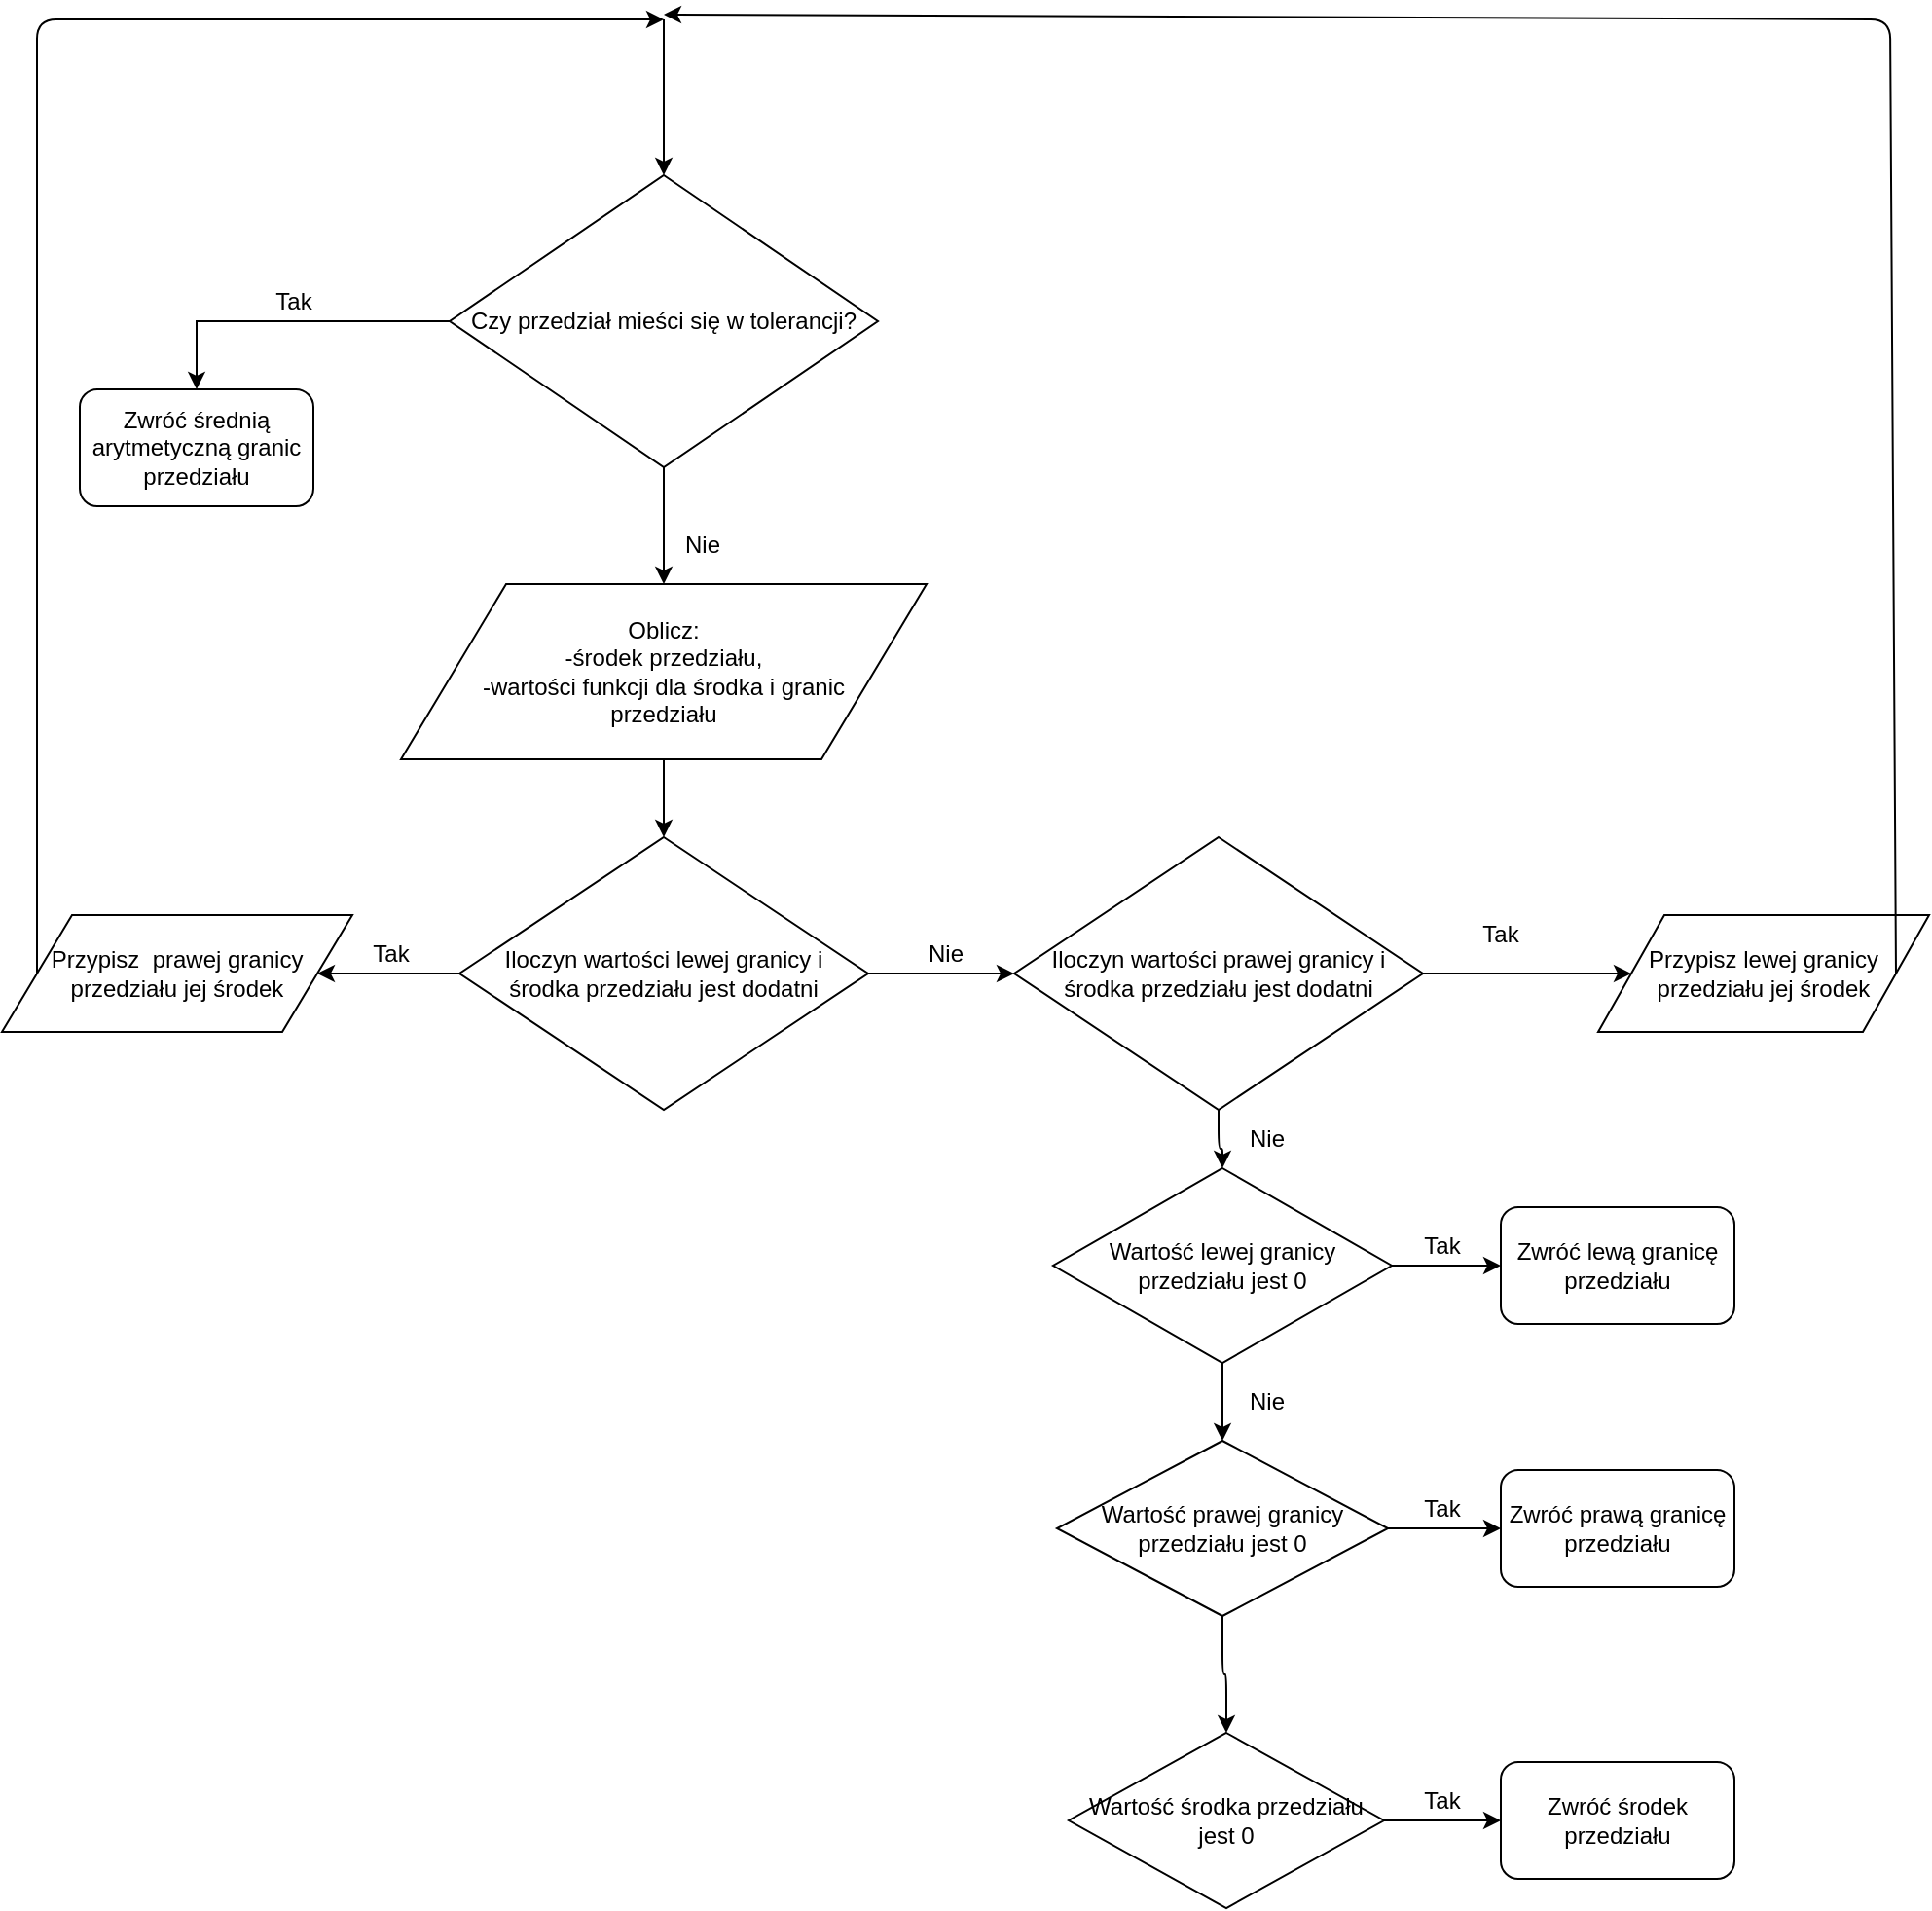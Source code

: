 <mxfile version="12.1.0" type="device" pages="1"><diagram id="Ao77W_5g9ASH5Vt94X3N" name="Page-1"><mxGraphModel dx="981" dy="1661" grid="1" gridSize="10" guides="1" tooltips="1" connect="1" arrows="1" fold="1" page="1" pageScale="1" pageWidth="827" pageHeight="1169" math="0" shadow="0"><root><mxCell id="0"/><mxCell id="1" parent="0"/><mxCell id="HK6PVEIBx9GgS1SCXsR_-8" value="" style="edgeStyle=orthogonalEdgeStyle;rounded=0;orthogonalLoop=1;jettySize=auto;html=1;" edge="1" parent="1" source="HK6PVEIBx9GgS1SCXsR_-1" target="HK6PVEIBx9GgS1SCXsR_-11"><mxGeometry relative="1" as="geometry"><mxPoint x="379.69" y="249.862" as="targetPoint"/></mxGeometry></mxCell><mxCell id="HK6PVEIBx9GgS1SCXsR_-1" value="Czy przedział mieści się w tolerancji?&lt;br&gt;" style="rhombus;whiteSpace=wrap;html=1;" vertex="1" parent="1"><mxGeometry x="270" y="10" width="220" height="150" as="geometry"/></mxCell><object label="" id="HK6PVEIBx9GgS1SCXsR_-4"><mxCell style="edgeStyle=orthogonalEdgeStyle;rounded=0;orthogonalLoop=1;jettySize=auto;html=1;exitX=0;exitY=0.5;exitDx=0;exitDy=0;entryX=0.5;entryY=0;entryDx=0;entryDy=0;" edge="1" parent="1" source="HK6PVEIBx9GgS1SCXsR_-1" target="HK6PVEIBx9GgS1SCXsR_-6"><mxGeometry relative="1" as="geometry"><mxPoint x="140" y="160" as="targetPoint"/><mxPoint x="270" y="85" as="sourcePoint"/><Array as="points"><mxPoint x="140" y="85"/></Array></mxGeometry></mxCell></object><mxCell id="HK6PVEIBx9GgS1SCXsR_-5" value="Tak" style="text;html=1;strokeColor=none;fillColor=none;align=center;verticalAlign=middle;whiteSpace=wrap;rounded=0;" vertex="1" parent="1"><mxGeometry x="170" y="65" width="40" height="20" as="geometry"/></mxCell><mxCell id="HK6PVEIBx9GgS1SCXsR_-6" value="Zwróć średnią arytmetyczną granic przedziału" style="rounded=1;whiteSpace=wrap;html=1;" vertex="1" parent="1"><mxGeometry x="80" y="120" width="120" height="60" as="geometry"/></mxCell><mxCell id="HK6PVEIBx9GgS1SCXsR_-9" value="Nie&lt;br&gt;" style="text;html=1;strokeColor=none;fillColor=none;align=center;verticalAlign=middle;whiteSpace=wrap;rounded=0;" vertex="1" parent="1"><mxGeometry x="380" y="190" width="40" height="20" as="geometry"/></mxCell><mxCell id="HK6PVEIBx9GgS1SCXsR_-14" value="" style="edgeStyle=orthogonalEdgeStyle;rounded=0;orthogonalLoop=1;jettySize=auto;html=1;" edge="1" parent="1" source="HK6PVEIBx9GgS1SCXsR_-11" target="HK6PVEIBx9GgS1SCXsR_-13"><mxGeometry relative="1" as="geometry"/></mxCell><mxCell id="HK6PVEIBx9GgS1SCXsR_-11" value="Oblicz:&lt;br&gt;-środek przedziału,&lt;br&gt;-wartości funkcji dla środka i granic &lt;br&gt;przedziału" style="shape=parallelogram;perimeter=parallelogramPerimeter;whiteSpace=wrap;html=1;" vertex="1" parent="1"><mxGeometry x="245" y="220" width="270" height="90" as="geometry"/></mxCell><mxCell id="HK6PVEIBx9GgS1SCXsR_-16" value="" style="edgeStyle=orthogonalEdgeStyle;rounded=0;orthogonalLoop=1;jettySize=auto;html=1;entryX=1;entryY=0.5;entryDx=0;entryDy=0;" edge="1" parent="1" source="HK6PVEIBx9GgS1SCXsR_-13" target="HK6PVEIBx9GgS1SCXsR_-24"><mxGeometry relative="1" as="geometry"><mxPoint x="160" y="420" as="targetPoint"/></mxGeometry></mxCell><mxCell id="HK6PVEIBx9GgS1SCXsR_-19" value="" style="edgeStyle=orthogonalEdgeStyle;rounded=0;orthogonalLoop=1;jettySize=auto;html=1;" edge="1" parent="1" source="HK6PVEIBx9GgS1SCXsR_-13" target="HK6PVEIBx9GgS1SCXsR_-18"><mxGeometry relative="1" as="geometry"/></mxCell><mxCell id="HK6PVEIBx9GgS1SCXsR_-13" value="Iloczyn wartości lewej granicy i &lt;br&gt;środka przedziału jest dodatni" style="rhombus;whiteSpace=wrap;html=1;" vertex="1" parent="1"><mxGeometry x="275" y="350" width="210" height="140" as="geometry"/></mxCell><mxCell id="HK6PVEIBx9GgS1SCXsR_-22" value="" style="edgeStyle=orthogonalEdgeStyle;orthogonalLoop=1;jettySize=auto;html=1;entryX=0;entryY=0.5;entryDx=0;entryDy=0;rounded=1;jumpSize=2;" edge="1" parent="1" source="HK6PVEIBx9GgS1SCXsR_-18" target="HK6PVEIBx9GgS1SCXsR_-25"><mxGeometry relative="1" as="geometry"><mxPoint x="850" y="420.0" as="targetPoint"/></mxGeometry></mxCell><mxCell id="HK6PVEIBx9GgS1SCXsR_-34" style="edgeStyle=orthogonalEdgeStyle;rounded=1;jumpSize=2;orthogonalLoop=1;jettySize=auto;html=1;entryX=0.5;entryY=0;entryDx=0;entryDy=0;" edge="1" parent="1" source="HK6PVEIBx9GgS1SCXsR_-18" target="HK6PVEIBx9GgS1SCXsR_-33"><mxGeometry relative="1" as="geometry"/></mxCell><mxCell id="HK6PVEIBx9GgS1SCXsR_-18" value="Iloczyn wartości prawej granicy i &lt;br&gt;środka przedziału jest dodatni" style="rhombus;whiteSpace=wrap;html=1;" vertex="1" parent="1"><mxGeometry x="560" y="350" width="210" height="140" as="geometry"/></mxCell><mxCell id="HK6PVEIBx9GgS1SCXsR_-17" value="Tak" style="text;html=1;strokeColor=none;fillColor=none;align=center;verticalAlign=middle;whiteSpace=wrap;rounded=0;" vertex="1" parent="1"><mxGeometry x="220" y="400" width="40" height="20" as="geometry"/></mxCell><mxCell id="HK6PVEIBx9GgS1SCXsR_-20" value="Nie" style="text;html=1;strokeColor=none;fillColor=none;align=center;verticalAlign=middle;whiteSpace=wrap;rounded=0;" vertex="1" parent="1"><mxGeometry x="505" y="400" width="40" height="20" as="geometry"/></mxCell><mxCell id="HK6PVEIBx9GgS1SCXsR_-23" value="Tak&lt;br&gt;" style="text;html=1;strokeColor=none;fillColor=none;align=center;verticalAlign=middle;whiteSpace=wrap;rounded=0;" vertex="1" parent="1"><mxGeometry x="790" y="390" width="40" height="20" as="geometry"/></mxCell><mxCell id="HK6PVEIBx9GgS1SCXsR_-24" value="Przypisz&amp;nbsp; prawej granicy przedziału jej środek" style="shape=parallelogram;perimeter=parallelogramPerimeter;whiteSpace=wrap;html=1;" vertex="1" parent="1"><mxGeometry x="40" y="390" width="180" height="60" as="geometry"/></mxCell><mxCell id="HK6PVEIBx9GgS1SCXsR_-25" value="&lt;span style=&quot;white-space: normal&quot;&gt;Przypisz lewej granicy przedziału jej środek&lt;/span&gt;" style="shape=parallelogram;perimeter=parallelogramPerimeter;whiteSpace=wrap;html=1;" vertex="1" parent="1"><mxGeometry x="860" y="390" width="170" height="60" as="geometry"/></mxCell><mxCell id="HK6PVEIBx9GgS1SCXsR_-30" value="" style="endArrow=classic;html=1;exitX=0;exitY=0.5;exitDx=0;exitDy=0;" edge="1" parent="1" source="HK6PVEIBx9GgS1SCXsR_-24"><mxGeometry width="50" height="50" relative="1" as="geometry"><mxPoint x="40" y="560" as="sourcePoint"/><mxPoint x="380" y="-70" as="targetPoint"/><Array as="points"><mxPoint x="58" y="10"/><mxPoint x="58" y="-70"/></Array></mxGeometry></mxCell><mxCell id="HK6PVEIBx9GgS1SCXsR_-31" value="" style="endArrow=classic;html=1;entryX=0.5;entryY=0;entryDx=0;entryDy=0;" edge="1" parent="1" target="HK6PVEIBx9GgS1SCXsR_-1"><mxGeometry width="50" height="50" relative="1" as="geometry"><mxPoint x="380" y="-70" as="sourcePoint"/><mxPoint x="440" y="-80" as="targetPoint"/></mxGeometry></mxCell><mxCell id="HK6PVEIBx9GgS1SCXsR_-32" value="" style="endArrow=classic;html=1;exitX=1;exitY=0.5;exitDx=0;exitDy=0;" edge="1" parent="1" source="HK6PVEIBx9GgS1SCXsR_-25"><mxGeometry width="50" height="50" relative="1" as="geometry"><mxPoint x="870" y="242.5" as="sourcePoint"/><mxPoint x="380" y="-72.5" as="targetPoint"/><Array as="points"><mxPoint x="1010" y="-70"/></Array></mxGeometry></mxCell><mxCell id="HK6PVEIBx9GgS1SCXsR_-36" style="edgeStyle=orthogonalEdgeStyle;rounded=1;jumpSize=2;orthogonalLoop=1;jettySize=auto;html=1;entryX=0;entryY=0.5;entryDx=0;entryDy=0;" edge="1" parent="1" source="HK6PVEIBx9GgS1SCXsR_-33" target="HK6PVEIBx9GgS1SCXsR_-35"><mxGeometry relative="1" as="geometry"/></mxCell><mxCell id="HK6PVEIBx9GgS1SCXsR_-41" style="edgeStyle=orthogonalEdgeStyle;rounded=1;jumpSize=2;orthogonalLoop=1;jettySize=auto;html=1;entryX=0.5;entryY=0;entryDx=0;entryDy=0;" edge="1" parent="1" source="HK6PVEIBx9GgS1SCXsR_-33" target="HK6PVEIBx9GgS1SCXsR_-38"><mxGeometry relative="1" as="geometry"/></mxCell><mxCell id="HK6PVEIBx9GgS1SCXsR_-33" value="Wartość lewej granicy przedziału jest 0" style="rhombus;whiteSpace=wrap;html=1;" vertex="1" parent="1"><mxGeometry x="580" y="520" width="174" height="100" as="geometry"/></mxCell><mxCell id="HK6PVEIBx9GgS1SCXsR_-35" value="Zwróć lewą granicę przedziału" style="rounded=1;whiteSpace=wrap;html=1;" vertex="1" parent="1"><mxGeometry x="810" y="540" width="120" height="60" as="geometry"/></mxCell><mxCell id="HK6PVEIBx9GgS1SCXsR_-37" value="Tak" style="text;html=1;strokeColor=none;fillColor=none;align=center;verticalAlign=middle;whiteSpace=wrap;rounded=0;" vertex="1" parent="1"><mxGeometry x="760" y="550" width="40" height="20" as="geometry"/></mxCell><mxCell id="HK6PVEIBx9GgS1SCXsR_-40" value="" style="edgeStyle=orthogonalEdgeStyle;rounded=1;jumpSize=2;orthogonalLoop=1;jettySize=auto;html=1;" edge="1" parent="1" source="HK6PVEIBx9GgS1SCXsR_-38" target="HK6PVEIBx9GgS1SCXsR_-39"><mxGeometry relative="1" as="geometry"/></mxCell><mxCell id="HK6PVEIBx9GgS1SCXsR_-48" style="edgeStyle=orthogonalEdgeStyle;rounded=1;jumpSize=2;orthogonalLoop=1;jettySize=auto;html=1;entryX=0;entryY=0.5;entryDx=0;entryDy=0;" edge="1" parent="1" source="HK6PVEIBx9GgS1SCXsR_-38" target="HK6PVEIBx9GgS1SCXsR_-46"><mxGeometry relative="1" as="geometry"/></mxCell><mxCell id="HK6PVEIBx9GgS1SCXsR_-38" value="&lt;span style=&quot;white-space: normal&quot;&gt;Wartość prawej granicy przedziału jest 0&lt;/span&gt;" style="rhombus;whiteSpace=wrap;html=1;" vertex="1" parent="1"><mxGeometry x="582" y="660" width="170" height="90" as="geometry"/></mxCell><mxCell id="HK6PVEIBx9GgS1SCXsR_-49" style="edgeStyle=orthogonalEdgeStyle;rounded=1;jumpSize=2;orthogonalLoop=1;jettySize=auto;html=1;" edge="1" parent="1" source="HK6PVEIBx9GgS1SCXsR_-39" target="HK6PVEIBx9GgS1SCXsR_-47"><mxGeometry relative="1" as="geometry"/></mxCell><mxCell id="HK6PVEIBx9GgS1SCXsR_-39" value="&lt;span style=&quot;white-space: normal&quot;&gt;Wartość środka przedziału jest 0&lt;/span&gt;" style="rhombus;whiteSpace=wrap;html=1;" vertex="1" parent="1"><mxGeometry x="588" y="810" width="162" height="90" as="geometry"/></mxCell><mxCell id="HK6PVEIBx9GgS1SCXsR_-44" value="Nie" style="text;html=1;strokeColor=none;fillColor=none;align=center;verticalAlign=middle;whiteSpace=wrap;rounded=0;" vertex="1" parent="1"><mxGeometry x="670" y="630" width="40" height="20" as="geometry"/></mxCell><mxCell id="HK6PVEIBx9GgS1SCXsR_-45" value="Nie" style="text;html=1;strokeColor=none;fillColor=none;align=center;verticalAlign=middle;whiteSpace=wrap;rounded=0;" vertex="1" parent="1"><mxGeometry x="670" y="495" width="40" height="20" as="geometry"/></mxCell><mxCell id="HK6PVEIBx9GgS1SCXsR_-46" value="Zwróć prawą granicę przedziału" style="rounded=1;whiteSpace=wrap;html=1;" vertex="1" parent="1"><mxGeometry x="810" y="675" width="120" height="60" as="geometry"/></mxCell><mxCell id="HK6PVEIBx9GgS1SCXsR_-47" value="Zwróć środek przedziału" style="rounded=1;whiteSpace=wrap;html=1;" vertex="1" parent="1"><mxGeometry x="810" y="825" width="120" height="60" as="geometry"/></mxCell><mxCell id="HK6PVEIBx9GgS1SCXsR_-50" value="Tak" style="text;html=1;strokeColor=none;fillColor=none;align=center;verticalAlign=middle;whiteSpace=wrap;rounded=0;" vertex="1" parent="1"><mxGeometry x="760" y="685" width="40" height="20" as="geometry"/></mxCell><mxCell id="HK6PVEIBx9GgS1SCXsR_-51" value="Tak" style="text;html=1;strokeColor=none;fillColor=none;align=center;verticalAlign=middle;whiteSpace=wrap;rounded=0;" vertex="1" parent="1"><mxGeometry x="760" y="835" width="40" height="20" as="geometry"/></mxCell></root></mxGraphModel></diagram></mxfile>